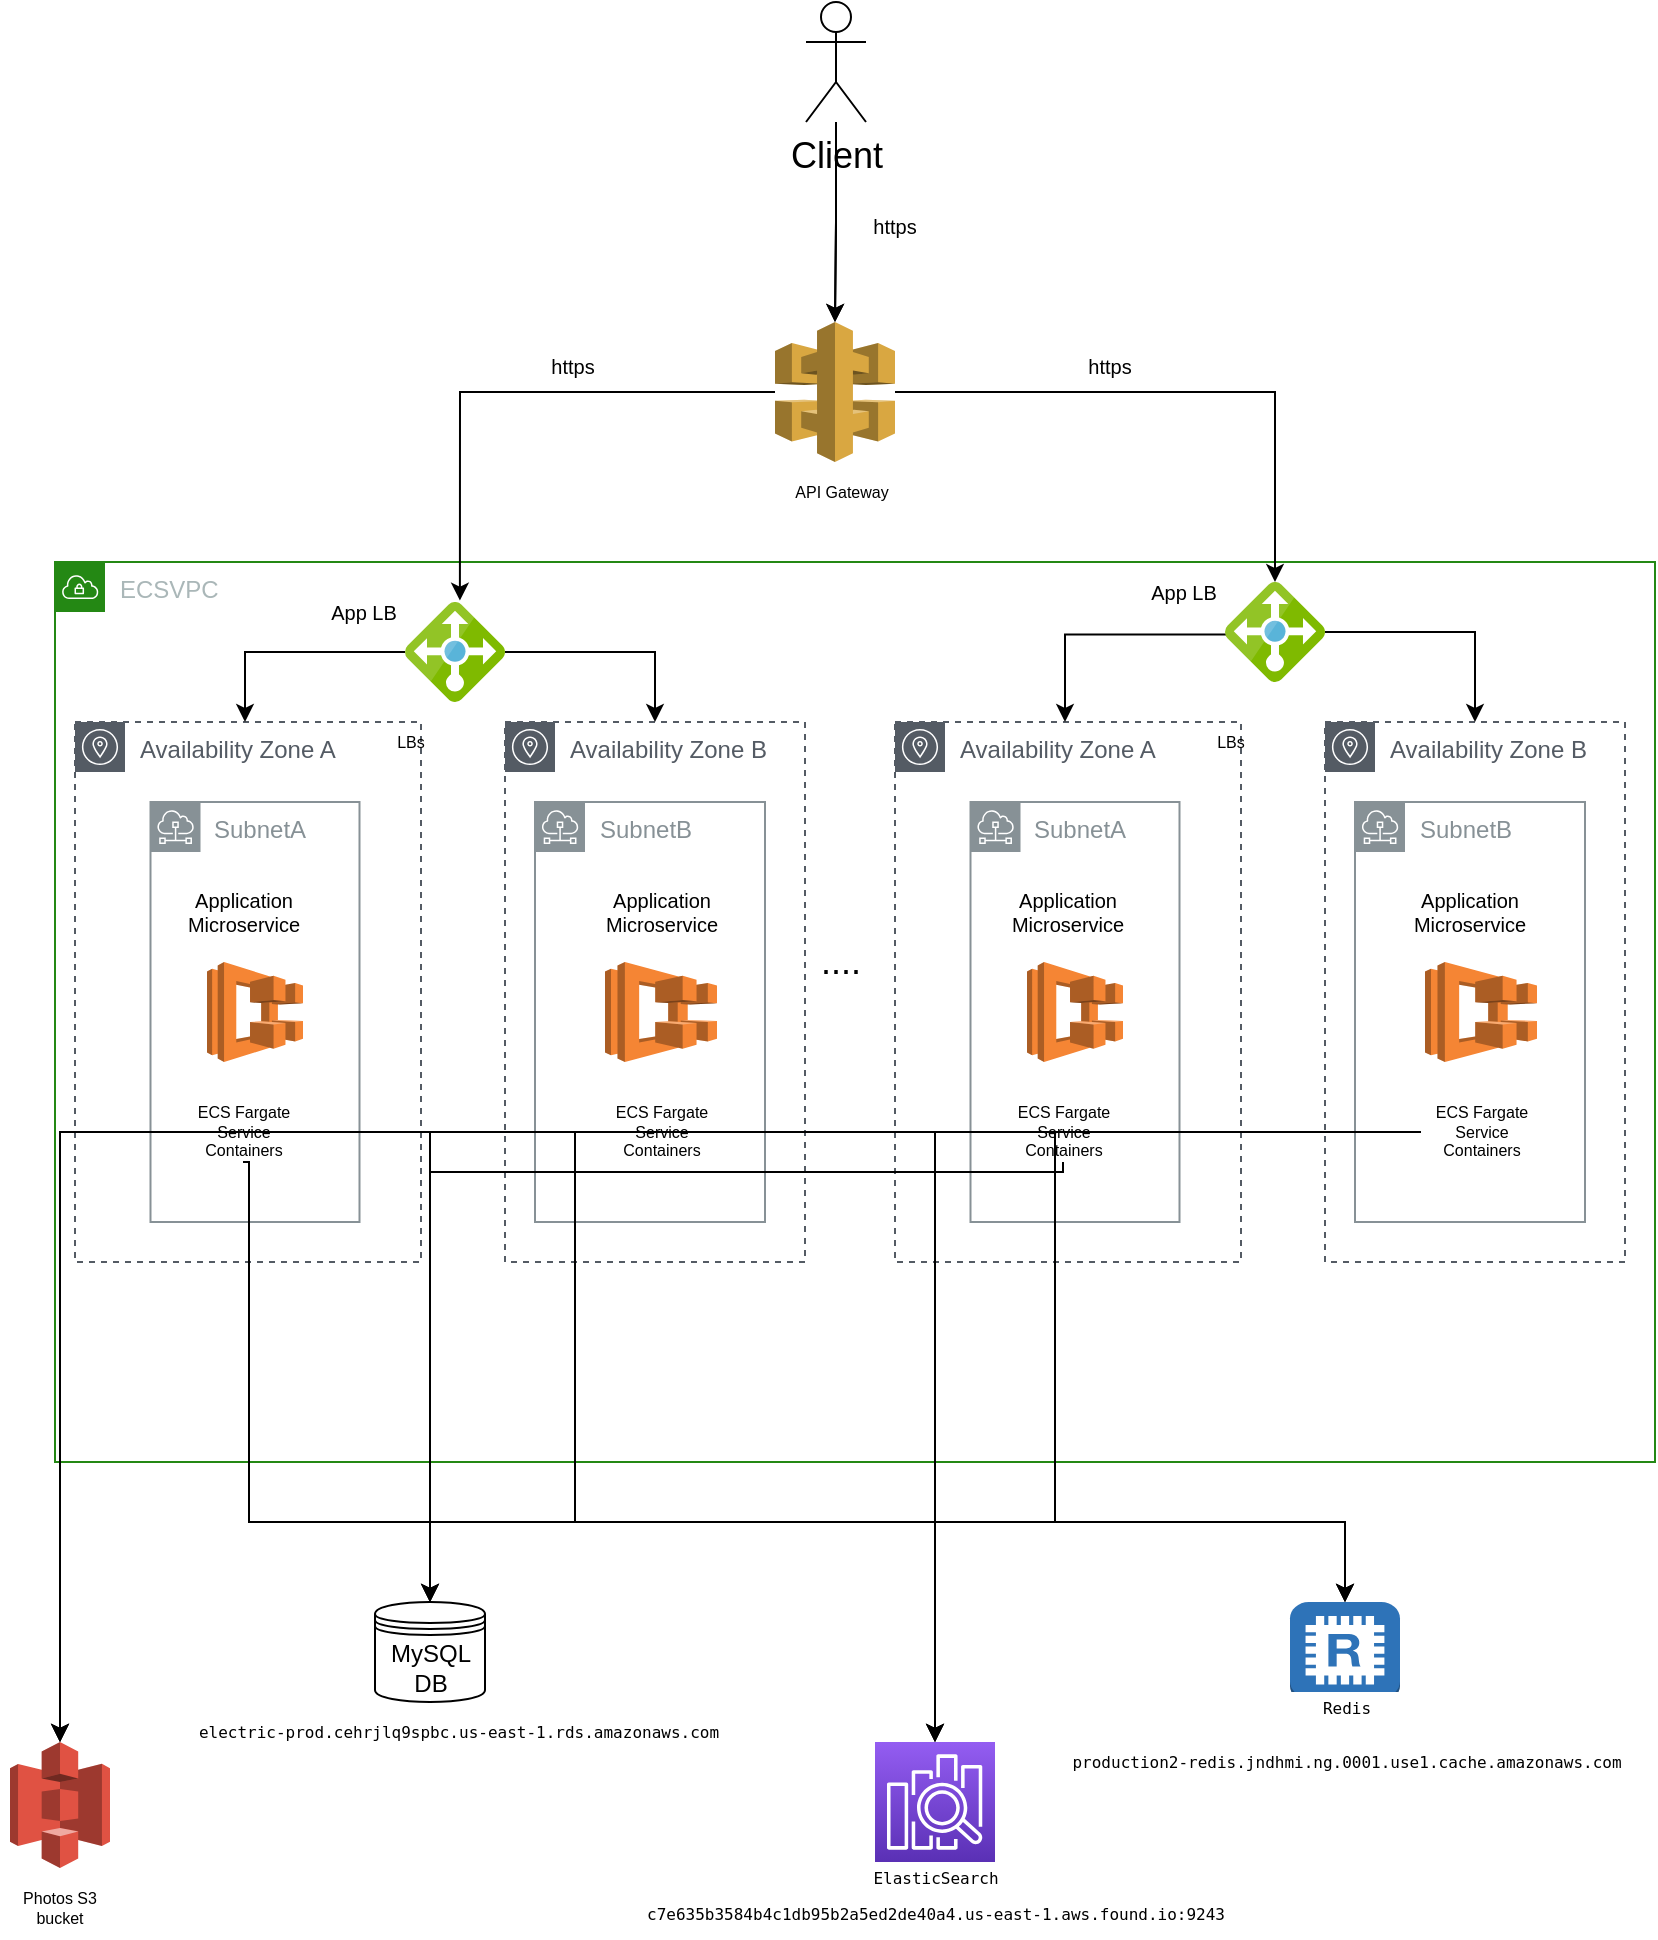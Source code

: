 <mxfile version="18.1.3" type="github">
  <diagram id="tZhQoliHMsQrR8sVe7rs" name="Page-1">
    <mxGraphModel dx="1287" dy="516" grid="1" gridSize="10" guides="1" tooltips="1" connect="1" arrows="1" fold="1" page="1" pageScale="1" pageWidth="850" pageHeight="1100" math="0" shadow="0">
      <root>
        <mxCell id="0" />
        <mxCell id="1" parent="0" />
        <mxCell id="p_OIgGEhC8bRpb1Tx-OY-1" value="ECSVPC" style="points=[[0,0],[0.25,0],[0.5,0],[0.75,0],[1,0],[1,0.25],[1,0.5],[1,0.75],[1,1],[0.75,1],[0.5,1],[0.25,1],[0,1],[0,0.75],[0,0.5],[0,0.25]];outlineConnect=0;gradientColor=none;html=1;whiteSpace=wrap;fontSize=12;fontStyle=0;container=1;pointerEvents=0;collapsible=0;recursiveResize=0;shape=mxgraph.aws4.group;grIcon=mxgraph.aws4.group_vpc;strokeColor=#248814;fillColor=none;verticalAlign=top;align=left;spacingLeft=30;fontColor=#AAB7B8;dashed=0;" vertex="1" parent="1">
          <mxGeometry x="27.5" y="290" width="800" height="450" as="geometry" />
        </mxCell>
        <mxCell id="p_OIgGEhC8bRpb1Tx-OY-17" value="Availability Zone A" style="sketch=0;outlineConnect=0;gradientColor=none;html=1;whiteSpace=wrap;fontSize=12;fontStyle=0;shape=mxgraph.aws4.group;grIcon=mxgraph.aws4.group_availability_zone;strokeColor=#545B64;fillColor=none;verticalAlign=top;align=left;spacingLeft=30;fontColor=#545B64;dashed=1;" vertex="1" parent="p_OIgGEhC8bRpb1Tx-OY-1">
          <mxGeometry x="420" y="80" width="173" height="270" as="geometry" />
        </mxCell>
        <mxCell id="p_OIgGEhC8bRpb1Tx-OY-18" value="Availability Zone B" style="sketch=0;outlineConnect=0;gradientColor=none;html=1;whiteSpace=wrap;fontSize=12;fontStyle=0;shape=mxgraph.aws4.group;grIcon=mxgraph.aws4.group_availability_zone;strokeColor=#545B64;fillColor=none;verticalAlign=top;align=left;spacingLeft=30;fontColor=#545B64;dashed=1;" vertex="1" parent="p_OIgGEhC8bRpb1Tx-OY-1">
          <mxGeometry x="635" y="80" width="150" height="270" as="geometry" />
        </mxCell>
        <mxCell id="p_OIgGEhC8bRpb1Tx-OY-20" value="SubnetB" style="sketch=0;outlineConnect=0;gradientColor=none;html=1;whiteSpace=wrap;fontSize=12;fontStyle=0;shape=mxgraph.aws4.group;grIcon=mxgraph.aws4.group_subnet;strokeColor=#879196;fillColor=none;verticalAlign=top;align=left;spacingLeft=30;fontColor=#879196;dashed=0;" vertex="1" parent="p_OIgGEhC8bRpb1Tx-OY-1">
          <mxGeometry x="650" y="120" width="115" height="210" as="geometry" />
        </mxCell>
        <mxCell id="p_OIgGEhC8bRpb1Tx-OY-15" value="SubnetA" style="sketch=0;outlineConnect=0;gradientColor=none;html=1;whiteSpace=wrap;fontSize=12;fontStyle=0;shape=mxgraph.aws4.group;grIcon=mxgraph.aws4.group_subnet;strokeColor=#879196;fillColor=none;verticalAlign=top;align=left;spacingLeft=30;fontColor=#879196;dashed=0;" vertex="1" parent="p_OIgGEhC8bRpb1Tx-OY-1">
          <mxGeometry x="457.75" y="120" width="104.5" height="210" as="geometry" />
        </mxCell>
        <mxCell id="p_OIgGEhC8bRpb1Tx-OY-31" style="edgeStyle=orthogonalEdgeStyle;rounded=0;orthogonalLoop=1;jettySize=auto;html=1;fontSize=8;exitX=0.013;exitY=0.526;exitDx=0;exitDy=0;exitPerimeter=0;" edge="1" parent="p_OIgGEhC8bRpb1Tx-OY-1" source="p_OIgGEhC8bRpb1Tx-OY-21" target="p_OIgGEhC8bRpb1Tx-OY-17">
          <mxGeometry relative="1" as="geometry">
            <Array as="points">
              <mxPoint x="505" y="36" />
            </Array>
          </mxGeometry>
        </mxCell>
        <mxCell id="p_OIgGEhC8bRpb1Tx-OY-32" style="edgeStyle=orthogonalEdgeStyle;rounded=0;orthogonalLoop=1;jettySize=auto;html=1;fontSize=8;" edge="1" parent="p_OIgGEhC8bRpb1Tx-OY-1" source="p_OIgGEhC8bRpb1Tx-OY-21" target="p_OIgGEhC8bRpb1Tx-OY-18">
          <mxGeometry relative="1" as="geometry">
            <Array as="points">
              <mxPoint x="710" y="35" />
            </Array>
          </mxGeometry>
        </mxCell>
        <mxCell id="p_OIgGEhC8bRpb1Tx-OY-42" value="LBs" style="text;html=1;strokeColor=none;fillColor=none;align=center;verticalAlign=middle;whiteSpace=wrap;rounded=0;fontSize=8;" vertex="1" parent="p_OIgGEhC8bRpb1Tx-OY-1">
          <mxGeometry x="570" y="80" width="35" height="20" as="geometry" />
        </mxCell>
        <mxCell id="p_OIgGEhC8bRpb1Tx-OY-43" value="" style="outlineConnect=0;dashed=0;verticalLabelPosition=bottom;verticalAlign=top;align=center;html=1;shape=mxgraph.aws3.ecs;fillColor=#F58534;gradientColor=none;fontSize=8;" vertex="1" parent="p_OIgGEhC8bRpb1Tx-OY-1">
          <mxGeometry x="486" y="200" width="48" height="50" as="geometry" />
        </mxCell>
        <mxCell id="p_OIgGEhC8bRpb1Tx-OY-44" value="" style="outlineConnect=0;dashed=0;verticalLabelPosition=bottom;verticalAlign=top;align=center;html=1;shape=mxgraph.aws3.ecs;fillColor=#F58534;gradientColor=none;fontSize=8;" vertex="1" parent="p_OIgGEhC8bRpb1Tx-OY-1">
          <mxGeometry x="685" y="200" width="56" height="50" as="geometry" />
        </mxCell>
        <mxCell id="p_OIgGEhC8bRpb1Tx-OY-45" value="ECS Fargate Service Containers" style="text;html=1;strokeColor=none;fillColor=none;align=center;verticalAlign=middle;whiteSpace=wrap;rounded=0;fontSize=8;" vertex="1" parent="p_OIgGEhC8bRpb1Tx-OY-1">
          <mxGeometry x="474" y="270" width="60" height="30" as="geometry" />
        </mxCell>
        <mxCell id="p_OIgGEhC8bRpb1Tx-OY-46" value="ECS Fargate Service Containers" style="text;html=1;strokeColor=none;fillColor=none;align=center;verticalAlign=middle;whiteSpace=wrap;rounded=0;fontSize=8;" vertex="1" parent="p_OIgGEhC8bRpb1Tx-OY-1">
          <mxGeometry x="683" y="270" width="60" height="30" as="geometry" />
        </mxCell>
        <mxCell id="p_OIgGEhC8bRpb1Tx-OY-82" value="Availability Zone A" style="sketch=0;outlineConnect=0;gradientColor=none;html=1;whiteSpace=wrap;fontSize=12;fontStyle=0;shape=mxgraph.aws4.group;grIcon=mxgraph.aws4.group_availability_zone;strokeColor=#545B64;fillColor=none;verticalAlign=top;align=left;spacingLeft=30;fontColor=#545B64;dashed=1;" vertex="1" parent="p_OIgGEhC8bRpb1Tx-OY-1">
          <mxGeometry x="10" y="80" width="173" height="270" as="geometry" />
        </mxCell>
        <mxCell id="p_OIgGEhC8bRpb1Tx-OY-83" value="Availability Zone B" style="sketch=0;outlineConnect=0;gradientColor=none;html=1;whiteSpace=wrap;fontSize=12;fontStyle=0;shape=mxgraph.aws4.group;grIcon=mxgraph.aws4.group_availability_zone;strokeColor=#545B64;fillColor=none;verticalAlign=top;align=left;spacingLeft=30;fontColor=#545B64;dashed=1;" vertex="1" parent="p_OIgGEhC8bRpb1Tx-OY-1">
          <mxGeometry x="225" y="80" width="150" height="270" as="geometry" />
        </mxCell>
        <mxCell id="p_OIgGEhC8bRpb1Tx-OY-84" value="SubnetB" style="sketch=0;outlineConnect=0;gradientColor=none;html=1;whiteSpace=wrap;fontSize=12;fontStyle=0;shape=mxgraph.aws4.group;grIcon=mxgraph.aws4.group_subnet;strokeColor=#879196;fillColor=none;verticalAlign=top;align=left;spacingLeft=30;fontColor=#879196;dashed=0;" vertex="1" parent="p_OIgGEhC8bRpb1Tx-OY-1">
          <mxGeometry x="240" y="120" width="115" height="210" as="geometry" />
        </mxCell>
        <mxCell id="p_OIgGEhC8bRpb1Tx-OY-85" value="SubnetA" style="sketch=0;outlineConnect=0;gradientColor=none;html=1;whiteSpace=wrap;fontSize=12;fontStyle=0;shape=mxgraph.aws4.group;grIcon=mxgraph.aws4.group_subnet;strokeColor=#879196;fillColor=none;verticalAlign=top;align=left;spacingLeft=30;fontColor=#879196;dashed=0;" vertex="1" parent="p_OIgGEhC8bRpb1Tx-OY-1">
          <mxGeometry x="47.75" y="120" width="104.5" height="210" as="geometry" />
        </mxCell>
        <mxCell id="p_OIgGEhC8bRpb1Tx-OY-86" style="edgeStyle=orthogonalEdgeStyle;rounded=0;orthogonalLoop=1;jettySize=auto;html=1;fontSize=8;" edge="1" parent="p_OIgGEhC8bRpb1Tx-OY-1" source="p_OIgGEhC8bRpb1Tx-OY-88" target="p_OIgGEhC8bRpb1Tx-OY-82">
          <mxGeometry relative="1" as="geometry">
            <Array as="points">
              <mxPoint x="95" y="45" />
            </Array>
          </mxGeometry>
        </mxCell>
        <mxCell id="p_OIgGEhC8bRpb1Tx-OY-87" style="edgeStyle=orthogonalEdgeStyle;rounded=0;orthogonalLoop=1;jettySize=auto;html=1;fontSize=8;" edge="1" parent="p_OIgGEhC8bRpb1Tx-OY-1" source="p_OIgGEhC8bRpb1Tx-OY-88" target="p_OIgGEhC8bRpb1Tx-OY-83">
          <mxGeometry relative="1" as="geometry">
            <Array as="points">
              <mxPoint x="300" y="45" />
            </Array>
          </mxGeometry>
        </mxCell>
        <mxCell id="p_OIgGEhC8bRpb1Tx-OY-88" value="" style="sketch=0;aspect=fixed;html=1;points=[];align=center;image;fontSize=12;image=img/lib/mscae/Load_Balancer_feature.svg;" vertex="1" parent="p_OIgGEhC8bRpb1Tx-OY-1">
          <mxGeometry x="175" y="20" width="50" height="50" as="geometry" />
        </mxCell>
        <mxCell id="p_OIgGEhC8bRpb1Tx-OY-89" value="LBs" style="text;html=1;strokeColor=none;fillColor=none;align=center;verticalAlign=middle;whiteSpace=wrap;rounded=0;fontSize=8;" vertex="1" parent="p_OIgGEhC8bRpb1Tx-OY-1">
          <mxGeometry x="160" y="80" width="35" height="20" as="geometry" />
        </mxCell>
        <mxCell id="p_OIgGEhC8bRpb1Tx-OY-90" value="" style="outlineConnect=0;dashed=0;verticalLabelPosition=bottom;verticalAlign=top;align=center;html=1;shape=mxgraph.aws3.ecs;fillColor=#F58534;gradientColor=none;fontSize=8;" vertex="1" parent="p_OIgGEhC8bRpb1Tx-OY-1">
          <mxGeometry x="76" y="200" width="48" height="50" as="geometry" />
        </mxCell>
        <mxCell id="p_OIgGEhC8bRpb1Tx-OY-91" value="" style="outlineConnect=0;dashed=0;verticalLabelPosition=bottom;verticalAlign=top;align=center;html=1;shape=mxgraph.aws3.ecs;fillColor=#F58534;gradientColor=none;fontSize=8;" vertex="1" parent="p_OIgGEhC8bRpb1Tx-OY-1">
          <mxGeometry x="275" y="200" width="56" height="50" as="geometry" />
        </mxCell>
        <mxCell id="p_OIgGEhC8bRpb1Tx-OY-92" value="ECS Fargate Service Containers" style="text;html=1;strokeColor=none;fillColor=none;align=center;verticalAlign=middle;whiteSpace=wrap;rounded=0;fontSize=8;" vertex="1" parent="p_OIgGEhC8bRpb1Tx-OY-1">
          <mxGeometry x="64" y="270" width="60" height="30" as="geometry" />
        </mxCell>
        <mxCell id="p_OIgGEhC8bRpb1Tx-OY-93" value="ECS Fargate Service Containers" style="text;html=1;strokeColor=none;fillColor=none;align=center;verticalAlign=middle;whiteSpace=wrap;rounded=0;fontSize=8;" vertex="1" parent="p_OIgGEhC8bRpb1Tx-OY-1">
          <mxGeometry x="273" y="270" width="60" height="30" as="geometry" />
        </mxCell>
        <mxCell id="p_OIgGEhC8bRpb1Tx-OY-21" value="" style="sketch=0;aspect=fixed;html=1;points=[];align=center;image;fontSize=12;image=img/lib/mscae/Load_Balancer_feature.svg;" vertex="1" parent="p_OIgGEhC8bRpb1Tx-OY-1">
          <mxGeometry x="585" y="10" width="50" height="50" as="geometry" />
        </mxCell>
        <mxCell id="p_OIgGEhC8bRpb1Tx-OY-102" value="&lt;font style=&quot;font-size: 18px;&quot;&gt;....&lt;/font&gt;" style="text;html=1;strokeColor=none;fillColor=none;align=center;verticalAlign=middle;whiteSpace=wrap;rounded=0;fontSize=8;" vertex="1" parent="p_OIgGEhC8bRpb1Tx-OY-1">
          <mxGeometry x="375" y="190" width="35" height="20" as="geometry" />
        </mxCell>
        <mxCell id="p_OIgGEhC8bRpb1Tx-OY-116" value="App LB" style="text;html=1;strokeColor=none;fillColor=none;align=center;verticalAlign=middle;whiteSpace=wrap;rounded=0;fontSize=10;" vertex="1" parent="p_OIgGEhC8bRpb1Tx-OY-1">
          <mxGeometry x="124.5" y="10" width="60" height="30" as="geometry" />
        </mxCell>
        <mxCell id="p_OIgGEhC8bRpb1Tx-OY-117" value="App LB" style="text;html=1;strokeColor=none;fillColor=none;align=center;verticalAlign=middle;whiteSpace=wrap;rounded=0;fontSize=10;" vertex="1" parent="p_OIgGEhC8bRpb1Tx-OY-1">
          <mxGeometry x="534" width="60" height="30" as="geometry" />
        </mxCell>
        <mxCell id="p_OIgGEhC8bRpb1Tx-OY-118" value="Application Microservice" style="text;html=1;strokeColor=none;fillColor=none;align=center;verticalAlign=middle;whiteSpace=wrap;rounded=0;fontSize=10;" vertex="1" parent="p_OIgGEhC8bRpb1Tx-OY-1">
          <mxGeometry x="64.5" y="160" width="60" height="30" as="geometry" />
        </mxCell>
        <mxCell id="p_OIgGEhC8bRpb1Tx-OY-119" value="Application Microservice" style="text;html=1;strokeColor=none;fillColor=none;align=center;verticalAlign=middle;whiteSpace=wrap;rounded=0;fontSize=10;" vertex="1" parent="p_OIgGEhC8bRpb1Tx-OY-1">
          <mxGeometry x="273" y="160" width="60" height="30" as="geometry" />
        </mxCell>
        <mxCell id="p_OIgGEhC8bRpb1Tx-OY-120" value="Application Microservice" style="text;html=1;strokeColor=none;fillColor=none;align=center;verticalAlign=middle;whiteSpace=wrap;rounded=0;fontSize=10;" vertex="1" parent="p_OIgGEhC8bRpb1Tx-OY-1">
          <mxGeometry x="476.5" y="160" width="60" height="30" as="geometry" />
        </mxCell>
        <mxCell id="p_OIgGEhC8bRpb1Tx-OY-123" value="Application Microservice" style="text;html=1;strokeColor=none;fillColor=none;align=center;verticalAlign=middle;whiteSpace=wrap;rounded=0;fontSize=10;" vertex="1" parent="p_OIgGEhC8bRpb1Tx-OY-1">
          <mxGeometry x="677.5" y="160" width="60" height="30" as="geometry" />
        </mxCell>
        <mxCell id="p_OIgGEhC8bRpb1Tx-OY-3" value="MySQL DB&lt;br&gt;" style="shape=datastore;whiteSpace=wrap;html=1;" vertex="1" parent="1">
          <mxGeometry x="187.5" y="810" width="55" height="50" as="geometry" />
        </mxCell>
        <mxCell id="p_OIgGEhC8bRpb1Tx-OY-5" value="" style="outlineConnect=0;dashed=0;verticalLabelPosition=bottom;verticalAlign=top;align=center;html=1;shape=mxgraph.aws3.redis;fillColor=#2E73B8;gradientColor=none;" vertex="1" parent="1">
          <mxGeometry x="645" y="810" width="55" height="50" as="geometry" />
        </mxCell>
        <mxCell id="p_OIgGEhC8bRpb1Tx-OY-6" value="&lt;pre style=&quot;background-color: rgb(255, 255, 255); font-family: &amp;quot;JetBrains Mono&amp;quot;, monospace;&quot;&gt;&lt;font style=&quot;font-size: 8px;&quot;&gt;Redis&lt;/font&gt;&lt;/pre&gt;&lt;pre style=&quot;background-color: rgb(255, 255, 255); font-family: &amp;quot;JetBrains Mono&amp;quot;, monospace;&quot;&gt;&lt;font style=&quot;font-size: 8px;&quot;&gt;production2-redis.jndhmi.ng.0001.use1.cache.amazonaws.com&lt;/font&gt;&lt;/pre&gt;" style="text;html=1;align=center;verticalAlign=middle;resizable=0;points=[];autosize=1;strokeColor=none;fillColor=none;" vertex="1" parent="1">
          <mxGeometry x="527.5" y="840" width="290" height="70" as="geometry" />
        </mxCell>
        <mxCell id="p_OIgGEhC8bRpb1Tx-OY-7" value="&lt;pre style=&quot;background-color: rgb(255, 255, 255); font-family: &amp;quot;JetBrains Mono&amp;quot;, monospace;&quot;&gt;&lt;font style=&quot;font-size: 8px;&quot;&gt;electric-prod.cehrjlq9spbc.us-east-1.rds.amazonaws.com&lt;/font&gt;&lt;/pre&gt;" style="text;html=1;strokeColor=none;fillColor=none;align=center;verticalAlign=middle;whiteSpace=wrap;rounded=0;fontSize=8;" vertex="1" parent="1">
          <mxGeometry x="199" y="860" width="61" height="30" as="geometry" />
        </mxCell>
        <mxCell id="p_OIgGEhC8bRpb1Tx-OY-8" value="" style="sketch=0;points=[[0,0,0],[0.25,0,0],[0.5,0,0],[0.75,0,0],[1,0,0],[0,1,0],[0.25,1,0],[0.5,1,0],[0.75,1,0],[1,1,0],[0,0.25,0],[0,0.5,0],[0,0.75,0],[1,0.25,0],[1,0.5,0],[1,0.75,0]];outlineConnect=0;fontColor=#232F3E;gradientColor=#945DF2;gradientDirection=north;fillColor=#5A30B5;strokeColor=#ffffff;dashed=0;verticalLabelPosition=bottom;verticalAlign=top;align=center;html=1;fontSize=12;fontStyle=0;aspect=fixed;shape=mxgraph.aws4.resourceIcon;resIcon=mxgraph.aws4.elasticsearch_service;" vertex="1" parent="1">
          <mxGeometry x="437.5" y="880" width="60" height="60" as="geometry" />
        </mxCell>
        <mxCell id="p_OIgGEhC8bRpb1Tx-OY-9" value="&lt;pre style=&quot;background-color: rgb(255, 255, 255); font-family: &amp;quot;JetBrains Mono&amp;quot;, monospace;&quot;&gt;&lt;font style=&quot;font-size: 8px;&quot;&gt;ElasticSearch&lt;/font&gt;&lt;/pre&gt;&lt;pre style=&quot;background-color: rgb(255, 255, 255); font-family: &amp;quot;JetBrains Mono&amp;quot;, monospace;&quot;&gt;&lt;font style=&quot;font-size: 8px;&quot;&gt;c7e635b3584b4c1db95b2a5ed2de40a4.us-east-1.aws.found.io:9243&lt;/font&gt;&lt;/pre&gt;" style="text;html=1;strokeColor=none;fillColor=none;align=center;verticalAlign=middle;whiteSpace=wrap;rounded=0;fontSize=8;" vertex="1" parent="1">
          <mxGeometry x="437.5" y="941.5" width="60" height="30" as="geometry" />
        </mxCell>
        <mxCell id="p_OIgGEhC8bRpb1Tx-OY-11" value="" style="outlineConnect=0;dashed=0;verticalLabelPosition=bottom;verticalAlign=top;align=center;html=1;shape=mxgraph.aws3.s3;fillColor=#E05243;gradientColor=none;fontSize=8;" vertex="1" parent="1">
          <mxGeometry x="5" y="880" width="50" height="63" as="geometry" />
        </mxCell>
        <mxCell id="p_OIgGEhC8bRpb1Tx-OY-14" value="Photos S3 bucket" style="text;html=1;strokeColor=none;fillColor=none;align=center;verticalAlign=middle;whiteSpace=wrap;rounded=0;fontSize=8;" vertex="1" parent="1">
          <mxGeometry y="951.5" width="60" height="23" as="geometry" />
        </mxCell>
        <mxCell id="p_OIgGEhC8bRpb1Tx-OY-47" style="edgeStyle=orthogonalEdgeStyle;rounded=0;orthogonalLoop=1;jettySize=auto;html=1;entryX=0.5;entryY=0;entryDx=0;entryDy=0;fontSize=8;" edge="1" parent="1" source="p_OIgGEhC8bRpb1Tx-OY-45" target="p_OIgGEhC8bRpb1Tx-OY-3">
          <mxGeometry relative="1" as="geometry">
            <Array as="points">
              <mxPoint x="215.5" y="595" />
            </Array>
          </mxGeometry>
        </mxCell>
        <mxCell id="p_OIgGEhC8bRpb1Tx-OY-48" style="edgeStyle=orthogonalEdgeStyle;rounded=0;orthogonalLoop=1;jettySize=auto;html=1;fontSize=8;" edge="1" parent="1" source="p_OIgGEhC8bRpb1Tx-OY-45" target="p_OIgGEhC8bRpb1Tx-OY-8">
          <mxGeometry relative="1" as="geometry">
            <Array as="points">
              <mxPoint x="287.5" y="770" />
              <mxPoint x="467.5" y="770" />
            </Array>
          </mxGeometry>
        </mxCell>
        <mxCell id="p_OIgGEhC8bRpb1Tx-OY-49" style="edgeStyle=orthogonalEdgeStyle;rounded=0;orthogonalLoop=1;jettySize=auto;html=1;fontSize=8;" edge="1" parent="1" source="p_OIgGEhC8bRpb1Tx-OY-45" target="p_OIgGEhC8bRpb1Tx-OY-11">
          <mxGeometry relative="1" as="geometry" />
        </mxCell>
        <mxCell id="p_OIgGEhC8bRpb1Tx-OY-50" style="edgeStyle=orthogonalEdgeStyle;rounded=0;orthogonalLoop=1;jettySize=auto;html=1;fontSize=8;" edge="1" parent="1" source="p_OIgGEhC8bRpb1Tx-OY-45" target="p_OIgGEhC8bRpb1Tx-OY-5">
          <mxGeometry relative="1" as="geometry">
            <Array as="points">
              <mxPoint x="287.5" y="770" />
              <mxPoint x="672.5" y="770" />
            </Array>
          </mxGeometry>
        </mxCell>
        <mxCell id="p_OIgGEhC8bRpb1Tx-OY-51" style="edgeStyle=orthogonalEdgeStyle;rounded=0;orthogonalLoop=1;jettySize=auto;html=1;fontSize=8;" edge="1" parent="1" source="p_OIgGEhC8bRpb1Tx-OY-46" target="p_OIgGEhC8bRpb1Tx-OY-11">
          <mxGeometry relative="1" as="geometry" />
        </mxCell>
        <mxCell id="p_OIgGEhC8bRpb1Tx-OY-52" style="edgeStyle=orthogonalEdgeStyle;rounded=0;orthogonalLoop=1;jettySize=auto;html=1;entryX=0.5;entryY=0;entryDx=0;entryDy=0;fontSize=8;" edge="1" parent="1" source="p_OIgGEhC8bRpb1Tx-OY-46" target="p_OIgGEhC8bRpb1Tx-OY-3">
          <mxGeometry relative="1" as="geometry" />
        </mxCell>
        <mxCell id="p_OIgGEhC8bRpb1Tx-OY-53" style="edgeStyle=orthogonalEdgeStyle;rounded=0;orthogonalLoop=1;jettySize=auto;html=1;entryX=0.5;entryY=0;entryDx=0;entryDy=0;entryPerimeter=0;fontSize=8;" edge="1" parent="1" source="p_OIgGEhC8bRpb1Tx-OY-46" target="p_OIgGEhC8bRpb1Tx-OY-8">
          <mxGeometry relative="1" as="geometry">
            <Array as="points">
              <mxPoint x="527.5" y="770" />
              <mxPoint x="467.5" y="770" />
            </Array>
          </mxGeometry>
        </mxCell>
        <mxCell id="p_OIgGEhC8bRpb1Tx-OY-54" style="edgeStyle=orthogonalEdgeStyle;rounded=0;orthogonalLoop=1;jettySize=auto;html=1;entryX=0.5;entryY=0;entryDx=0;entryDy=0;entryPerimeter=0;fontSize=8;" edge="1" parent="1" source="p_OIgGEhC8bRpb1Tx-OY-46" target="p_OIgGEhC8bRpb1Tx-OY-5">
          <mxGeometry relative="1" as="geometry">
            <Array as="points">
              <mxPoint x="527.5" y="770" />
              <mxPoint x="672.5" y="770" />
            </Array>
          </mxGeometry>
        </mxCell>
        <mxCell id="p_OIgGEhC8bRpb1Tx-OY-103" style="edgeStyle=orthogonalEdgeStyle;rounded=0;orthogonalLoop=1;jettySize=auto;html=1;entryX=0.549;entryY=-0.014;entryDx=0;entryDy=0;entryPerimeter=0;fontSize=8;" edge="1" parent="1" source="p_OIgGEhC8bRpb1Tx-OY-55" target="p_OIgGEhC8bRpb1Tx-OY-88">
          <mxGeometry relative="1" as="geometry" />
        </mxCell>
        <mxCell id="p_OIgGEhC8bRpb1Tx-OY-104" style="edgeStyle=orthogonalEdgeStyle;rounded=0;orthogonalLoop=1;jettySize=auto;html=1;fontSize=8;" edge="1" parent="1" source="p_OIgGEhC8bRpb1Tx-OY-55" target="p_OIgGEhC8bRpb1Tx-OY-21">
          <mxGeometry relative="1" as="geometry" />
        </mxCell>
        <mxCell id="p_OIgGEhC8bRpb1Tx-OY-55" value="" style="outlineConnect=0;dashed=0;verticalLabelPosition=bottom;verticalAlign=top;align=center;html=1;shape=mxgraph.aws3.api_gateway;fillColor=#D9A741;gradientColor=none;fontSize=8;" vertex="1" parent="1">
          <mxGeometry x="387.5" y="170" width="60" height="70" as="geometry" />
        </mxCell>
        <mxCell id="p_OIgGEhC8bRpb1Tx-OY-94" style="edgeStyle=orthogonalEdgeStyle;rounded=0;orthogonalLoop=1;jettySize=auto;html=1;fontSize=8;" edge="1" parent="1" source="p_OIgGEhC8bRpb1Tx-OY-92" target="p_OIgGEhC8bRpb1Tx-OY-11">
          <mxGeometry relative="1" as="geometry" />
        </mxCell>
        <mxCell id="p_OIgGEhC8bRpb1Tx-OY-95" style="edgeStyle=orthogonalEdgeStyle;rounded=0;orthogonalLoop=1;jettySize=auto;html=1;fontSize=8;" edge="1" parent="1" source="p_OIgGEhC8bRpb1Tx-OY-92" target="p_OIgGEhC8bRpb1Tx-OY-3">
          <mxGeometry relative="1" as="geometry" />
        </mxCell>
        <mxCell id="p_OIgGEhC8bRpb1Tx-OY-96" style="edgeStyle=orthogonalEdgeStyle;rounded=0;orthogonalLoop=1;jettySize=auto;html=1;fontSize=8;" edge="1" parent="1" source="p_OIgGEhC8bRpb1Tx-OY-85" target="p_OIgGEhC8bRpb1Tx-OY-8">
          <mxGeometry relative="1" as="geometry">
            <Array as="points">
              <mxPoint x="467.5" y="575" />
            </Array>
          </mxGeometry>
        </mxCell>
        <mxCell id="p_OIgGEhC8bRpb1Tx-OY-97" style="edgeStyle=orthogonalEdgeStyle;rounded=0;orthogonalLoop=1;jettySize=auto;html=1;entryX=0.5;entryY=0;entryDx=0;entryDy=0;entryPerimeter=0;fontSize=8;exitX=0.5;exitY=1;exitDx=0;exitDy=0;" edge="1" parent="1" source="p_OIgGEhC8bRpb1Tx-OY-92" target="p_OIgGEhC8bRpb1Tx-OY-5">
          <mxGeometry relative="1" as="geometry">
            <Array as="points">
              <mxPoint x="124.5" y="590" />
              <mxPoint x="124.5" y="770" />
              <mxPoint x="672.5" y="770" />
            </Array>
          </mxGeometry>
        </mxCell>
        <mxCell id="p_OIgGEhC8bRpb1Tx-OY-105" value="API Gateway" style="text;html=1;strokeColor=none;fillColor=none;align=center;verticalAlign=middle;whiteSpace=wrap;rounded=0;fontSize=8;" vertex="1" parent="1">
          <mxGeometry x="390.5" y="240" width="60" height="30" as="geometry" />
        </mxCell>
        <mxCell id="p_OIgGEhC8bRpb1Tx-OY-111" style="edgeStyle=orthogonalEdgeStyle;rounded=0;orthogonalLoop=1;jettySize=auto;html=1;entryX=0.5;entryY=0;entryDx=0;entryDy=0;entryPerimeter=0;fontSize=18;" edge="1" parent="1" source="p_OIgGEhC8bRpb1Tx-OY-110" target="p_OIgGEhC8bRpb1Tx-OY-55">
          <mxGeometry relative="1" as="geometry" />
        </mxCell>
        <mxCell id="p_OIgGEhC8bRpb1Tx-OY-112" value="" style="edgeStyle=orthogonalEdgeStyle;rounded=0;orthogonalLoop=1;jettySize=auto;html=1;fontSize=18;" edge="1" parent="1" source="p_OIgGEhC8bRpb1Tx-OY-110" target="p_OIgGEhC8bRpb1Tx-OY-55">
          <mxGeometry relative="1" as="geometry" />
        </mxCell>
        <mxCell id="p_OIgGEhC8bRpb1Tx-OY-110" value="Client" style="shape=umlActor;verticalLabelPosition=bottom;verticalAlign=top;html=1;outlineConnect=0;fontSize=18;" vertex="1" parent="1">
          <mxGeometry x="403" y="10" width="30" height="60" as="geometry" />
        </mxCell>
        <mxCell id="p_OIgGEhC8bRpb1Tx-OY-113" value="&lt;font style=&quot;font-size: 10px;&quot;&gt;https&lt;/font&gt;" style="text;html=1;strokeColor=none;fillColor=none;align=center;verticalAlign=middle;whiteSpace=wrap;rounded=0;fontSize=18;" vertex="1" parent="1">
          <mxGeometry x="425" y="120" width="45" as="geometry" />
        </mxCell>
        <mxCell id="p_OIgGEhC8bRpb1Tx-OY-114" value="&lt;font style=&quot;font-size: 10px;&quot;&gt;https&lt;/font&gt;" style="text;html=1;strokeColor=none;fillColor=none;align=center;verticalAlign=middle;whiteSpace=wrap;rounded=0;fontSize=18;" vertex="1" parent="1">
          <mxGeometry x="270" y="180" width="32.5" height="20" as="geometry" />
        </mxCell>
        <mxCell id="p_OIgGEhC8bRpb1Tx-OY-115" value="&lt;font style=&quot;font-size: 10px;&quot;&gt;https&lt;/font&gt;" style="text;html=1;strokeColor=none;fillColor=none;align=center;verticalAlign=middle;whiteSpace=wrap;rounded=0;fontSize=18;" vertex="1" parent="1">
          <mxGeometry x="540" y="180" width="30" height="20" as="geometry" />
        </mxCell>
      </root>
    </mxGraphModel>
  </diagram>
</mxfile>
